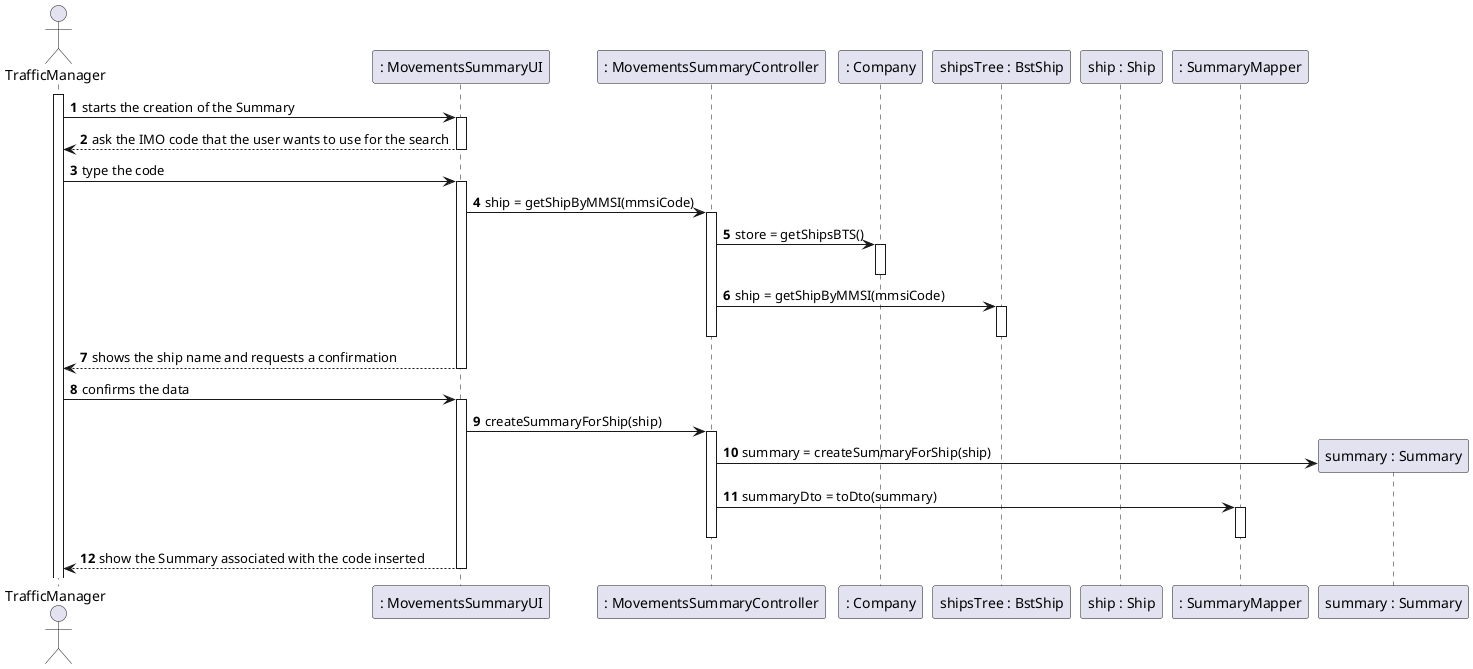 @startuml
'https://plantuml.com/sequence-diagram

actor TrafficManager as TM
participant ": MovementsSummaryUI" as UI
participant ": MovementsSummaryController" as CT
participant ": Company" as CP
participant "shipsTree : BstShip" as ST
participant "ship : Ship" as SP
participant ": SummaryMapper" as MP




autonumber
activate TM
TM -> UI: starts the creation of the Summary
activate UI
UI --> TM : ask the IMO code that the user wants to use for the search
deactivate UI
TM -> UI : type the code
activate UI
UI -> CT : ship = getShipByMMSI(mmsiCode)
activate  CT
CT->CP : store = getShipsBTS()
activate CP

deactivate CP

CT->ST : ship = getShipByMMSI(mmsiCode)
activate ST
deactivate ST

deactivate CT
UI --> TM : shows the ship name and requests a confirmation
deactivate UI
TM -> UI: confirms the data
activate UI
UI->CT : createSummaryForShip(ship)
activate CT
CT->"summary : Summary"**: summary = createSummaryForShip(ship)
CT->MP : summaryDto = toDto(summary)
activate MP
deactivate MP

deactivate CT
UI --> TM : show the Summary associated with the code inserted
deactivate UI



@enduml
